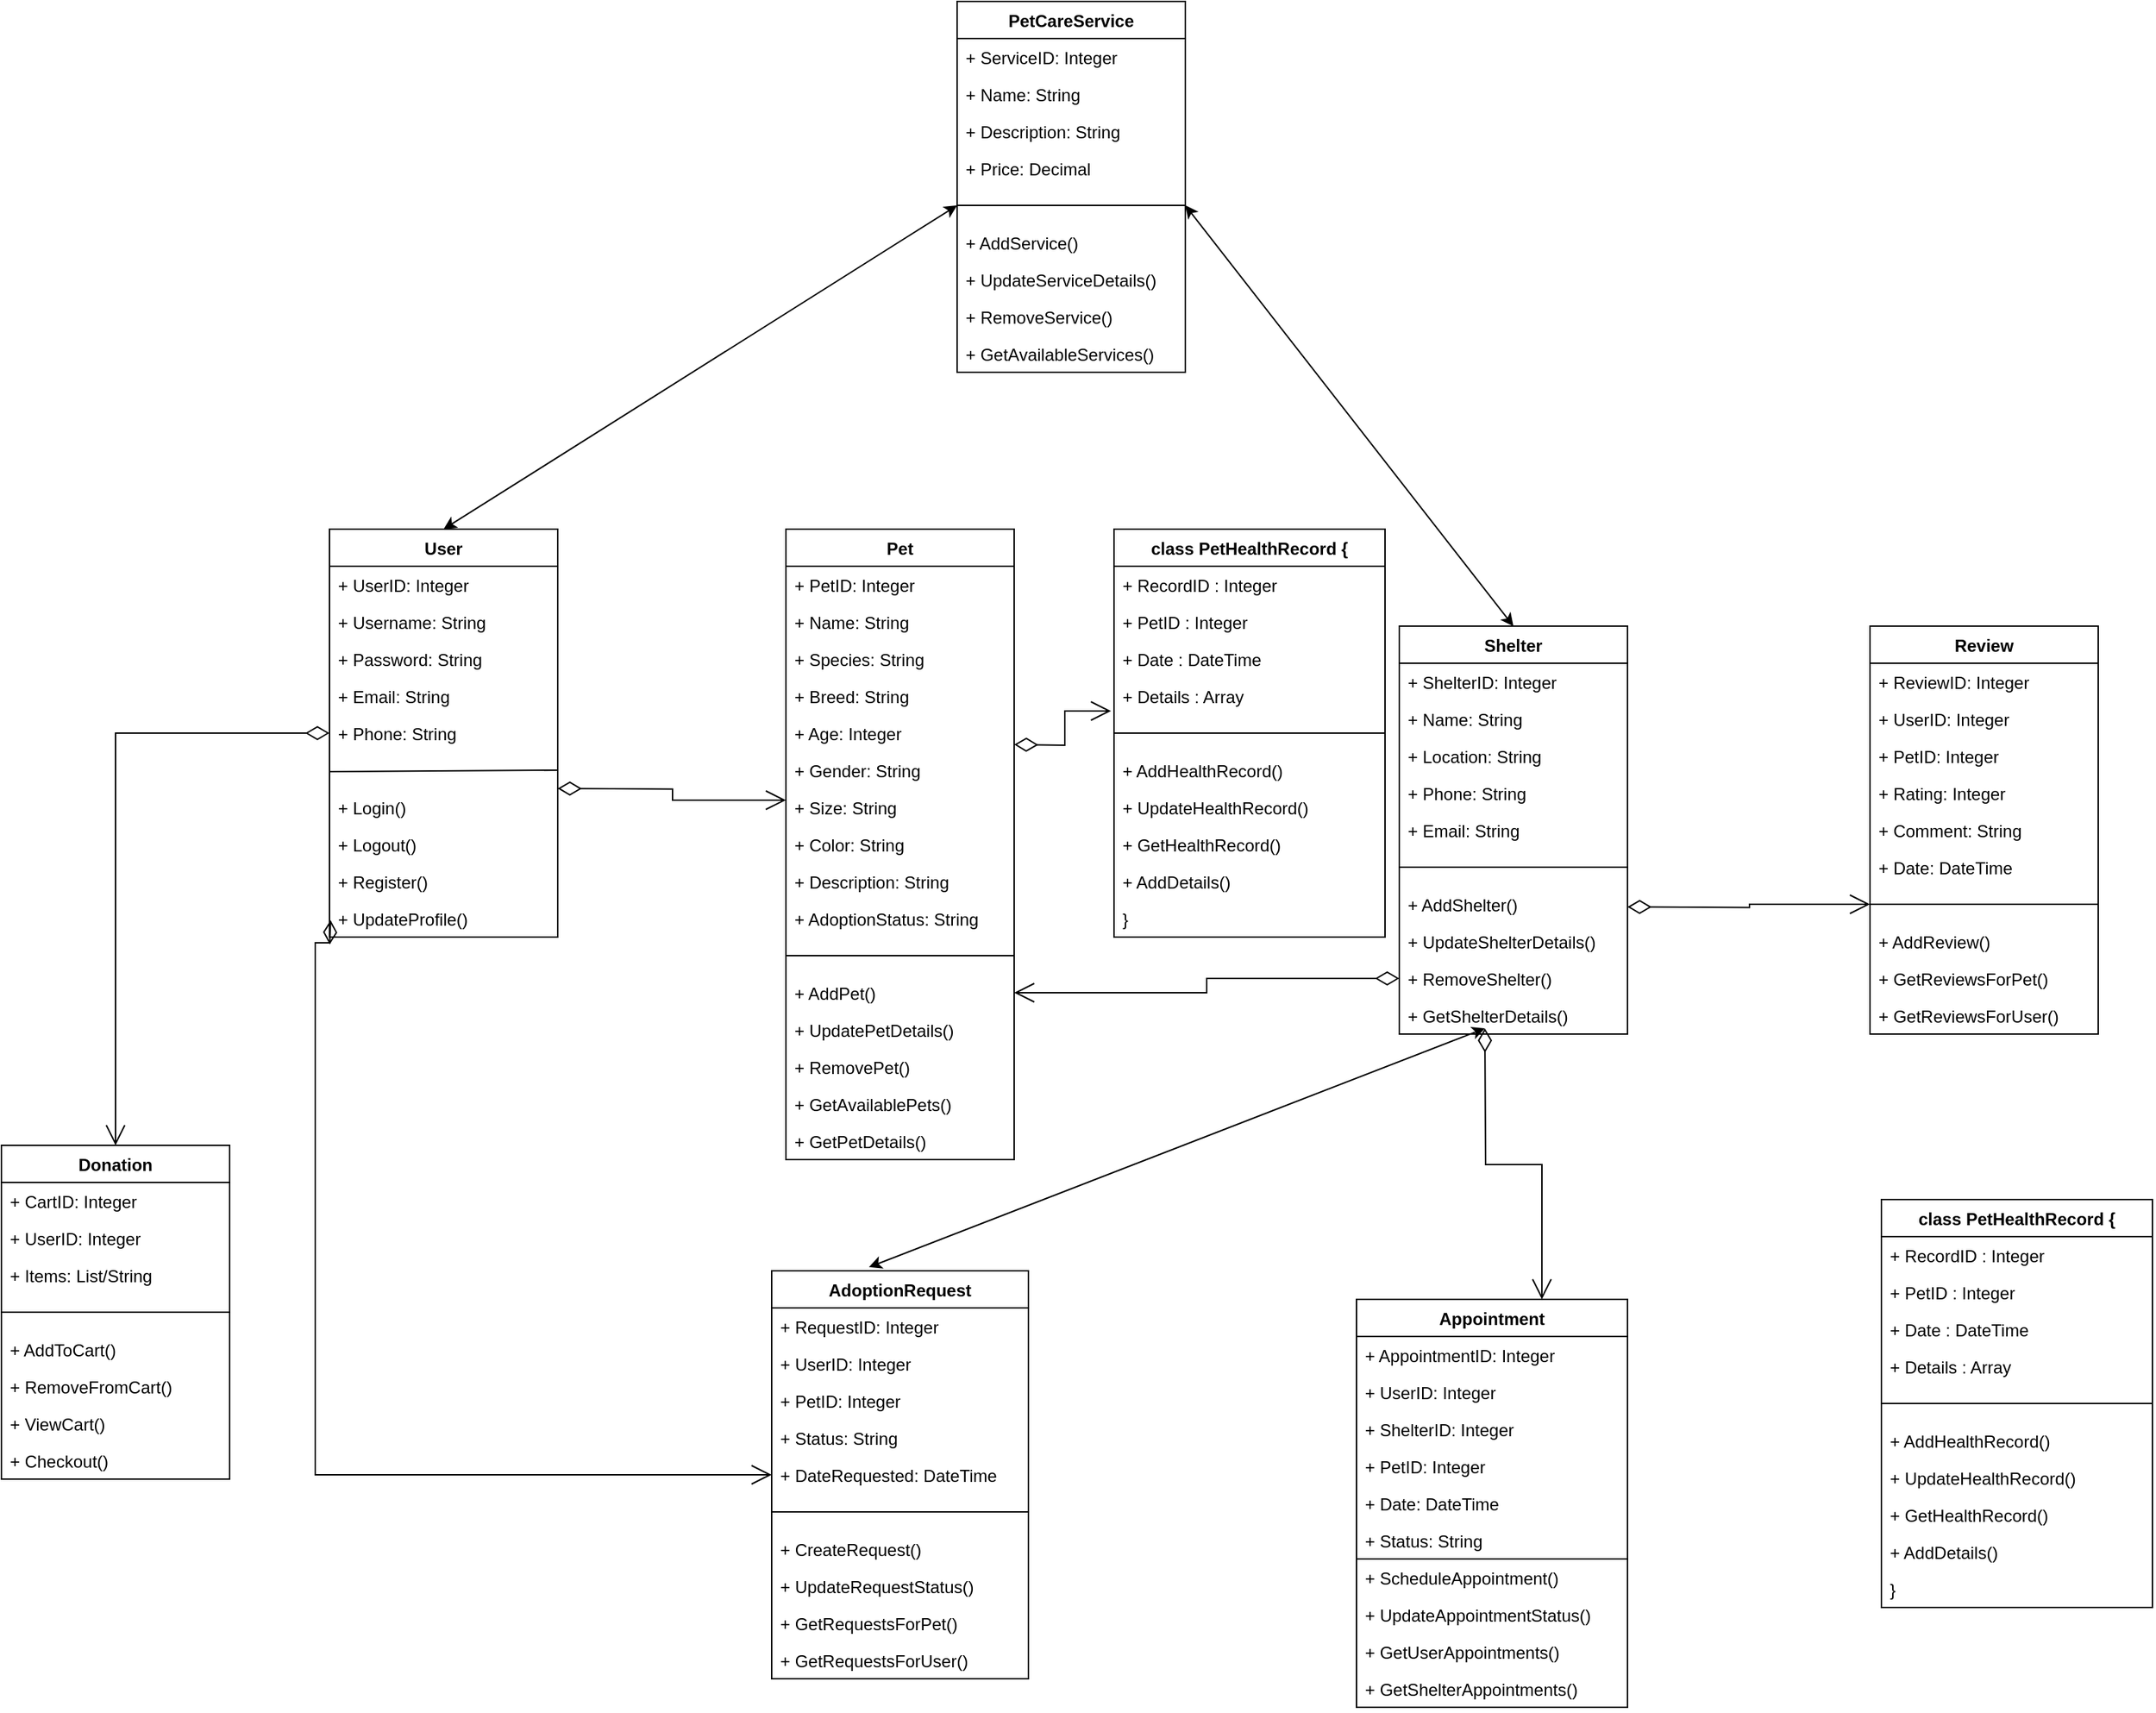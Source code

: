 <mxfile version="22.1.1" type="device">
  <diagram name="Page-1" id="I-2IrdV80o64fIkjQn3r">
    <mxGraphModel dx="1242" dy="1906" grid="1" gridSize="10" guides="1" tooltips="1" connect="1" arrows="1" fold="1" page="1" pageScale="1" pageWidth="827" pageHeight="1169" math="0" shadow="0">
      <root>
        <mxCell id="0" />
        <mxCell id="1" parent="0" />
        <mxCell id="UFddj2QTsvXGBN7HI6nM-248" value="User" style="swimlane;fontStyle=1;childLayout=stackLayout;horizontal=1;startSize=26;horizontalStack=0;resizeParent=1;resizeParentMax=0;resizeLast=0;collapsible=1;marginBottom=0;" parent="1" vertex="1">
          <mxGeometry x="790" y="10" width="160" height="286" as="geometry" />
        </mxCell>
        <mxCell id="UFddj2QTsvXGBN7HI6nM-249" value="  + UserID: Integer" style="text;strokeColor=none;fillColor=none;align=left;verticalAlign=top;spacingLeft=4;spacingRight=4;overflow=hidden;rotatable=0;points=[[0,0.5],[1,0.5]];portConstraint=eastwest;" parent="UFddj2QTsvXGBN7HI6nM-248" vertex="1">
          <mxGeometry y="26" width="160" height="26" as="geometry" />
        </mxCell>
        <mxCell id="UFddj2QTsvXGBN7HI6nM-250" value="  + Username: String" style="text;strokeColor=none;fillColor=none;align=left;verticalAlign=top;spacingLeft=4;spacingRight=4;overflow=hidden;rotatable=0;points=[[0,0.5],[1,0.5]];portConstraint=eastwest;" parent="UFddj2QTsvXGBN7HI6nM-248" vertex="1">
          <mxGeometry y="52" width="160" height="26" as="geometry" />
        </mxCell>
        <mxCell id="UFddj2QTsvXGBN7HI6nM-251" value="  + Password: String" style="text;strokeColor=none;fillColor=none;align=left;verticalAlign=top;spacingLeft=4;spacingRight=4;overflow=hidden;rotatable=0;points=[[0,0.5],[1,0.5]];portConstraint=eastwest;" parent="UFddj2QTsvXGBN7HI6nM-248" vertex="1">
          <mxGeometry y="78" width="160" height="26" as="geometry" />
        </mxCell>
        <mxCell id="UFddj2QTsvXGBN7HI6nM-252" value="  + Email: String" style="text;strokeColor=none;fillColor=none;align=left;verticalAlign=top;spacingLeft=4;spacingRight=4;overflow=hidden;rotatable=0;points=[[0,0.5],[1,0.5]];portConstraint=eastwest;" parent="UFddj2QTsvXGBN7HI6nM-248" vertex="1">
          <mxGeometry y="104" width="160" height="26" as="geometry" />
        </mxCell>
        <mxCell id="UFddj2QTsvXGBN7HI6nM-259" value="" style="endArrow=none;html=1;rounded=0;entryX=1;entryY=0.5;entryDx=0;entryDy=0;" parent="UFddj2QTsvXGBN7HI6nM-248" target="UFddj2QTsvXGBN7HI6nM-254" edge="1">
          <mxGeometry width="50" height="50" relative="1" as="geometry">
            <mxPoint y="170" as="sourcePoint" />
            <mxPoint x="50" y="120" as="targetPoint" />
          </mxGeometry>
        </mxCell>
        <mxCell id="UFddj2QTsvXGBN7HI6nM-253" value="  + Phone: String" style="text;strokeColor=none;fillColor=none;align=left;verticalAlign=top;spacingLeft=4;spacingRight=4;overflow=hidden;rotatable=0;points=[[0,0.5],[1,0.5]];portConstraint=eastwest;" parent="UFddj2QTsvXGBN7HI6nM-248" vertex="1">
          <mxGeometry y="130" width="160" height="26" as="geometry" />
        </mxCell>
        <mxCell id="UFddj2QTsvXGBN7HI6nM-254" value="  " style="text;strokeColor=none;fillColor=none;align=left;verticalAlign=top;spacingLeft=4;spacingRight=4;overflow=hidden;rotatable=0;points=[[0,0.5],[1,0.5]];portConstraint=eastwest;" parent="UFddj2QTsvXGBN7HI6nM-248" vertex="1">
          <mxGeometry y="156" width="160" height="26" as="geometry" />
        </mxCell>
        <mxCell id="UFddj2QTsvXGBN7HI6nM-255" value="  + Login()" style="text;strokeColor=none;fillColor=none;align=left;verticalAlign=top;spacingLeft=4;spacingRight=4;overflow=hidden;rotatable=0;points=[[0,0.5],[1,0.5]];portConstraint=eastwest;" parent="UFddj2QTsvXGBN7HI6nM-248" vertex="1">
          <mxGeometry y="182" width="160" height="26" as="geometry" />
        </mxCell>
        <mxCell id="UFddj2QTsvXGBN7HI6nM-256" value="  + Logout()" style="text;strokeColor=none;fillColor=none;align=left;verticalAlign=top;spacingLeft=4;spacingRight=4;overflow=hidden;rotatable=0;points=[[0,0.5],[1,0.5]];portConstraint=eastwest;" parent="UFddj2QTsvXGBN7HI6nM-248" vertex="1">
          <mxGeometry y="208" width="160" height="26" as="geometry" />
        </mxCell>
        <mxCell id="UFddj2QTsvXGBN7HI6nM-257" value="  + Register()" style="text;strokeColor=none;fillColor=none;align=left;verticalAlign=top;spacingLeft=4;spacingRight=4;overflow=hidden;rotatable=0;points=[[0,0.5],[1,0.5]];portConstraint=eastwest;" parent="UFddj2QTsvXGBN7HI6nM-248" vertex="1">
          <mxGeometry y="234" width="160" height="26" as="geometry" />
        </mxCell>
        <mxCell id="UFddj2QTsvXGBN7HI6nM-258" value="  + UpdateProfile()" style="text;strokeColor=none;fillColor=none;align=left;verticalAlign=top;spacingLeft=4;spacingRight=4;overflow=hidden;rotatable=0;points=[[0,0.5],[1,0.5]];portConstraint=eastwest;" parent="UFddj2QTsvXGBN7HI6nM-248" vertex="1">
          <mxGeometry y="260" width="160" height="26" as="geometry" />
        </mxCell>
        <mxCell id="UFddj2QTsvXGBN7HI6nM-443" value="Pet" style="swimlane;fontStyle=1;childLayout=stackLayout;horizontal=1;startSize=26;horizontalStack=0;resizeParent=1;resizeParentMax=0;resizeLast=0;collapsible=1;marginBottom=0;" parent="1" vertex="1">
          <mxGeometry x="1110" y="10" width="160" height="442" as="geometry" />
        </mxCell>
        <mxCell id="UFddj2QTsvXGBN7HI6nM-444" value="  + PetID: Integer" style="text;strokeColor=none;fillColor=none;align=left;verticalAlign=top;spacingLeft=4;spacingRight=4;overflow=hidden;rotatable=0;points=[[0,0.5],[1,0.5]];portConstraint=eastwest;" parent="UFddj2QTsvXGBN7HI6nM-443" vertex="1">
          <mxGeometry y="26" width="160" height="26" as="geometry" />
        </mxCell>
        <mxCell id="UFddj2QTsvXGBN7HI6nM-445" value="  + Name: String" style="text;strokeColor=none;fillColor=none;align=left;verticalAlign=top;spacingLeft=4;spacingRight=4;overflow=hidden;rotatable=0;points=[[0,0.5],[1,0.5]];portConstraint=eastwest;" parent="UFddj2QTsvXGBN7HI6nM-443" vertex="1">
          <mxGeometry y="52" width="160" height="26" as="geometry" />
        </mxCell>
        <mxCell id="UFddj2QTsvXGBN7HI6nM-446" value="  + Species: String" style="text;strokeColor=none;fillColor=none;align=left;verticalAlign=top;spacingLeft=4;spacingRight=4;overflow=hidden;rotatable=0;points=[[0,0.5],[1,0.5]];portConstraint=eastwest;" parent="UFddj2QTsvXGBN7HI6nM-443" vertex="1">
          <mxGeometry y="78" width="160" height="26" as="geometry" />
        </mxCell>
        <mxCell id="UFddj2QTsvXGBN7HI6nM-447" value="  + Breed: String" style="text;strokeColor=none;fillColor=none;align=left;verticalAlign=top;spacingLeft=4;spacingRight=4;overflow=hidden;rotatable=0;points=[[0,0.5],[1,0.5]];portConstraint=eastwest;" parent="UFddj2QTsvXGBN7HI6nM-443" vertex="1">
          <mxGeometry y="104" width="160" height="26" as="geometry" />
        </mxCell>
        <mxCell id="UFddj2QTsvXGBN7HI6nM-448" value="  + Age: Integer" style="text;strokeColor=none;fillColor=none;align=left;verticalAlign=top;spacingLeft=4;spacingRight=4;overflow=hidden;rotatable=0;points=[[0,0.5],[1,0.5]];portConstraint=eastwest;" parent="UFddj2QTsvXGBN7HI6nM-443" vertex="1">
          <mxGeometry y="130" width="160" height="26" as="geometry" />
        </mxCell>
        <mxCell id="UFddj2QTsvXGBN7HI6nM-449" value="  + Gender: String" style="text;strokeColor=none;fillColor=none;align=left;verticalAlign=top;spacingLeft=4;spacingRight=4;overflow=hidden;rotatable=0;points=[[0,0.5],[1,0.5]];portConstraint=eastwest;" parent="UFddj2QTsvXGBN7HI6nM-443" vertex="1">
          <mxGeometry y="156" width="160" height="26" as="geometry" />
        </mxCell>
        <mxCell id="UFddj2QTsvXGBN7HI6nM-450" value="  + Size: String" style="text;strokeColor=none;fillColor=none;align=left;verticalAlign=top;spacingLeft=4;spacingRight=4;overflow=hidden;rotatable=0;points=[[0,0.5],[1,0.5]];portConstraint=eastwest;" parent="UFddj2QTsvXGBN7HI6nM-443" vertex="1">
          <mxGeometry y="182" width="160" height="26" as="geometry" />
        </mxCell>
        <mxCell id="UFddj2QTsvXGBN7HI6nM-451" value="  + Color: String" style="text;strokeColor=none;fillColor=none;align=left;verticalAlign=top;spacingLeft=4;spacingRight=4;overflow=hidden;rotatable=0;points=[[0,0.5],[1,0.5]];portConstraint=eastwest;" parent="UFddj2QTsvXGBN7HI6nM-443" vertex="1">
          <mxGeometry y="208" width="160" height="26" as="geometry" />
        </mxCell>
        <mxCell id="UFddj2QTsvXGBN7HI6nM-452" value="  + Description: String" style="text;strokeColor=none;fillColor=none;align=left;verticalAlign=top;spacingLeft=4;spacingRight=4;overflow=hidden;rotatable=0;points=[[0,0.5],[1,0.5]];portConstraint=eastwest;" parent="UFddj2QTsvXGBN7HI6nM-443" vertex="1">
          <mxGeometry y="234" width="160" height="26" as="geometry" />
        </mxCell>
        <mxCell id="UFddj2QTsvXGBN7HI6nM-453" value="  + AdoptionStatus: String" style="text;strokeColor=none;fillColor=none;align=left;verticalAlign=top;spacingLeft=4;spacingRight=4;overflow=hidden;rotatable=0;points=[[0,0.5],[1,0.5]];portConstraint=eastwest;" parent="UFddj2QTsvXGBN7HI6nM-443" vertex="1">
          <mxGeometry y="260" width="160" height="26" as="geometry" />
        </mxCell>
        <mxCell id="UFddj2QTsvXGBN7HI6nM-454" value="  " style="text;strokeColor=none;fillColor=none;align=left;verticalAlign=top;spacingLeft=4;spacingRight=4;overflow=hidden;rotatable=0;points=[[0,0.5],[1,0.5]];portConstraint=eastwest;" parent="UFddj2QTsvXGBN7HI6nM-443" vertex="1">
          <mxGeometry y="286" width="160" height="26" as="geometry" />
        </mxCell>
        <mxCell id="UFddj2QTsvXGBN7HI6nM-455" value="  + AddPet()" style="text;strokeColor=none;fillColor=none;align=left;verticalAlign=top;spacingLeft=4;spacingRight=4;overflow=hidden;rotatable=0;points=[[0,0.5],[1,0.5]];portConstraint=eastwest;" parent="UFddj2QTsvXGBN7HI6nM-443" vertex="1">
          <mxGeometry y="312" width="160" height="26" as="geometry" />
        </mxCell>
        <mxCell id="UFddj2QTsvXGBN7HI6nM-456" value="  + UpdatePetDetails()" style="text;strokeColor=none;fillColor=none;align=left;verticalAlign=top;spacingLeft=4;spacingRight=4;overflow=hidden;rotatable=0;points=[[0,0.5],[1,0.5]];portConstraint=eastwest;" parent="UFddj2QTsvXGBN7HI6nM-443" vertex="1">
          <mxGeometry y="338" width="160" height="26" as="geometry" />
        </mxCell>
        <mxCell id="UFddj2QTsvXGBN7HI6nM-457" value="  + RemovePet()" style="text;strokeColor=none;fillColor=none;align=left;verticalAlign=top;spacingLeft=4;spacingRight=4;overflow=hidden;rotatable=0;points=[[0,0.5],[1,0.5]];portConstraint=eastwest;" parent="UFddj2QTsvXGBN7HI6nM-443" vertex="1">
          <mxGeometry y="364" width="160" height="26" as="geometry" />
        </mxCell>
        <mxCell id="UFddj2QTsvXGBN7HI6nM-458" value="  + GetAvailablePets()" style="text;strokeColor=none;fillColor=none;align=left;verticalAlign=top;spacingLeft=4;spacingRight=4;overflow=hidden;rotatable=0;points=[[0,0.5],[1,0.5]];portConstraint=eastwest;" parent="UFddj2QTsvXGBN7HI6nM-443" vertex="1">
          <mxGeometry y="390" width="160" height="26" as="geometry" />
        </mxCell>
        <mxCell id="UFddj2QTsvXGBN7HI6nM-459" value="  + GetPetDetails()" style="text;strokeColor=none;fillColor=none;align=left;verticalAlign=top;spacingLeft=4;spacingRight=4;overflow=hidden;rotatable=0;points=[[0,0.5],[1,0.5]];portConstraint=eastwest;" parent="UFddj2QTsvXGBN7HI6nM-443" vertex="1">
          <mxGeometry y="416" width="160" height="26" as="geometry" />
        </mxCell>
        <mxCell id="UFddj2QTsvXGBN7HI6nM-527" value="" style="endArrow=none;html=1;rounded=0;exitX=0;exitY=0.5;exitDx=0;exitDy=0;" parent="UFddj2QTsvXGBN7HI6nM-443" source="UFddj2QTsvXGBN7HI6nM-454" edge="1">
          <mxGeometry width="50" height="50" relative="1" as="geometry">
            <mxPoint x="-120" y="430" as="sourcePoint" />
            <mxPoint x="160" y="299" as="targetPoint" />
          </mxGeometry>
        </mxCell>
        <mxCell id="UFddj2QTsvXGBN7HI6nM-460" value="AdoptionRequest" style="swimlane;fontStyle=1;childLayout=stackLayout;horizontal=1;startSize=26;horizontalStack=0;resizeParent=1;resizeParentMax=0;resizeLast=0;collapsible=1;marginBottom=0;" parent="1" vertex="1">
          <mxGeometry x="1100" y="530" width="180" height="286" as="geometry" />
        </mxCell>
        <mxCell id="UFddj2QTsvXGBN7HI6nM-461" value="  + RequestID: Integer" style="text;strokeColor=none;fillColor=none;align=left;verticalAlign=top;spacingLeft=4;spacingRight=4;overflow=hidden;rotatable=0;points=[[0,0.5],[1,0.5]];portConstraint=eastwest;" parent="UFddj2QTsvXGBN7HI6nM-460" vertex="1">
          <mxGeometry y="26" width="180" height="26" as="geometry" />
        </mxCell>
        <mxCell id="UFddj2QTsvXGBN7HI6nM-462" value="  + UserID: Integer" style="text;strokeColor=none;fillColor=none;align=left;verticalAlign=top;spacingLeft=4;spacingRight=4;overflow=hidden;rotatable=0;points=[[0,0.5],[1,0.5]];portConstraint=eastwest;" parent="UFddj2QTsvXGBN7HI6nM-460" vertex="1">
          <mxGeometry y="52" width="180" height="26" as="geometry" />
        </mxCell>
        <mxCell id="UFddj2QTsvXGBN7HI6nM-463" value="  + PetID: Integer" style="text;strokeColor=none;fillColor=none;align=left;verticalAlign=top;spacingLeft=4;spacingRight=4;overflow=hidden;rotatable=0;points=[[0,0.5],[1,0.5]];portConstraint=eastwest;" parent="UFddj2QTsvXGBN7HI6nM-460" vertex="1">
          <mxGeometry y="78" width="180" height="26" as="geometry" />
        </mxCell>
        <mxCell id="UFddj2QTsvXGBN7HI6nM-464" value="  + Status: String" style="text;strokeColor=none;fillColor=none;align=left;verticalAlign=top;spacingLeft=4;spacingRight=4;overflow=hidden;rotatable=0;points=[[0,0.5],[1,0.5]];portConstraint=eastwest;" parent="UFddj2QTsvXGBN7HI6nM-460" vertex="1">
          <mxGeometry y="104" width="180" height="26" as="geometry" />
        </mxCell>
        <mxCell id="UFddj2QTsvXGBN7HI6nM-465" value="  + DateRequested: DateTime" style="text;strokeColor=none;fillColor=none;align=left;verticalAlign=top;spacingLeft=4;spacingRight=4;overflow=hidden;rotatable=0;points=[[0,0.5],[1,0.5]];portConstraint=eastwest;" parent="UFddj2QTsvXGBN7HI6nM-460" vertex="1">
          <mxGeometry y="130" width="180" height="26" as="geometry" />
        </mxCell>
        <mxCell id="UFddj2QTsvXGBN7HI6nM-466" value="  " style="text;strokeColor=none;fillColor=none;align=left;verticalAlign=top;spacingLeft=4;spacingRight=4;overflow=hidden;rotatable=0;points=[[0,0.5],[1,0.5]];portConstraint=eastwest;" parent="UFddj2QTsvXGBN7HI6nM-460" vertex="1">
          <mxGeometry y="156" width="180" height="26" as="geometry" />
        </mxCell>
        <mxCell id="UFddj2QTsvXGBN7HI6nM-467" value="  + CreateRequest()" style="text;strokeColor=none;fillColor=none;align=left;verticalAlign=top;spacingLeft=4;spacingRight=4;overflow=hidden;rotatable=0;points=[[0,0.5],[1,0.5]];portConstraint=eastwest;" parent="UFddj2QTsvXGBN7HI6nM-460" vertex="1">
          <mxGeometry y="182" width="180" height="26" as="geometry" />
        </mxCell>
        <mxCell id="UFddj2QTsvXGBN7HI6nM-468" value="  + UpdateRequestStatus()" style="text;strokeColor=none;fillColor=none;align=left;verticalAlign=top;spacingLeft=4;spacingRight=4;overflow=hidden;rotatable=0;points=[[0,0.5],[1,0.5]];portConstraint=eastwest;" parent="UFddj2QTsvXGBN7HI6nM-460" vertex="1">
          <mxGeometry y="208" width="180" height="26" as="geometry" />
        </mxCell>
        <mxCell id="UFddj2QTsvXGBN7HI6nM-469" value="  + GetRequestsForPet()" style="text;strokeColor=none;fillColor=none;align=left;verticalAlign=top;spacingLeft=4;spacingRight=4;overflow=hidden;rotatable=0;points=[[0,0.5],[1,0.5]];portConstraint=eastwest;" parent="UFddj2QTsvXGBN7HI6nM-460" vertex="1">
          <mxGeometry y="234" width="180" height="26" as="geometry" />
        </mxCell>
        <mxCell id="UFddj2QTsvXGBN7HI6nM-470" value="  + GetRequestsForUser()" style="text;strokeColor=none;fillColor=none;align=left;verticalAlign=top;spacingLeft=4;spacingRight=4;overflow=hidden;rotatable=0;points=[[0,0.5],[1,0.5]];portConstraint=eastwest;" parent="UFddj2QTsvXGBN7HI6nM-460" vertex="1">
          <mxGeometry y="260" width="180" height="26" as="geometry" />
        </mxCell>
        <mxCell id="UFddj2QTsvXGBN7HI6nM-528" value="" style="endArrow=none;html=1;rounded=0;entryX=1;entryY=0.5;entryDx=0;entryDy=0;exitX=0;exitY=0.5;exitDx=0;exitDy=0;" parent="UFddj2QTsvXGBN7HI6nM-460" source="UFddj2QTsvXGBN7HI6nM-466" target="UFddj2QTsvXGBN7HI6nM-466" edge="1">
          <mxGeometry width="50" height="50" relative="1" as="geometry">
            <mxPoint x="-150" y="150" as="sourcePoint" />
            <mxPoint x="-130" y="130" as="targetPoint" />
          </mxGeometry>
        </mxCell>
        <mxCell id="UFddj2QTsvXGBN7HI6nM-471" value="Shelter" style="swimlane;fontStyle=1;childLayout=stackLayout;horizontal=1;startSize=26;horizontalStack=0;resizeParent=1;resizeParentMax=0;resizeLast=0;collapsible=1;marginBottom=0;" parent="1" vertex="1">
          <mxGeometry x="1540" y="78" width="160" height="286" as="geometry" />
        </mxCell>
        <mxCell id="UFddj2QTsvXGBN7HI6nM-472" value="  + ShelterID: Integer" style="text;strokeColor=none;fillColor=none;align=left;verticalAlign=top;spacingLeft=4;spacingRight=4;overflow=hidden;rotatable=0;points=[[0,0.5],[1,0.5]];portConstraint=eastwest;" parent="UFddj2QTsvXGBN7HI6nM-471" vertex="1">
          <mxGeometry y="26" width="160" height="26" as="geometry" />
        </mxCell>
        <mxCell id="UFddj2QTsvXGBN7HI6nM-473" value="  + Name: String" style="text;strokeColor=none;fillColor=none;align=left;verticalAlign=top;spacingLeft=4;spacingRight=4;overflow=hidden;rotatable=0;points=[[0,0.5],[1,0.5]];portConstraint=eastwest;" parent="UFddj2QTsvXGBN7HI6nM-471" vertex="1">
          <mxGeometry y="52" width="160" height="26" as="geometry" />
        </mxCell>
        <mxCell id="UFddj2QTsvXGBN7HI6nM-474" value="  + Location: String" style="text;strokeColor=none;fillColor=none;align=left;verticalAlign=top;spacingLeft=4;spacingRight=4;overflow=hidden;rotatable=0;points=[[0,0.5],[1,0.5]];portConstraint=eastwest;" parent="UFddj2QTsvXGBN7HI6nM-471" vertex="1">
          <mxGeometry y="78" width="160" height="26" as="geometry" />
        </mxCell>
        <mxCell id="UFddj2QTsvXGBN7HI6nM-475" value="  + Phone: String" style="text;strokeColor=none;fillColor=none;align=left;verticalAlign=top;spacingLeft=4;spacingRight=4;overflow=hidden;rotatable=0;points=[[0,0.5],[1,0.5]];portConstraint=eastwest;" parent="UFddj2QTsvXGBN7HI6nM-471" vertex="1">
          <mxGeometry y="104" width="160" height="26" as="geometry" />
        </mxCell>
        <mxCell id="UFddj2QTsvXGBN7HI6nM-476" value="  + Email: String" style="text;strokeColor=none;fillColor=none;align=left;verticalAlign=top;spacingLeft=4;spacingRight=4;overflow=hidden;rotatable=0;points=[[0,0.5],[1,0.5]];portConstraint=eastwest;" parent="UFddj2QTsvXGBN7HI6nM-471" vertex="1">
          <mxGeometry y="130" width="160" height="26" as="geometry" />
        </mxCell>
        <mxCell id="UFddj2QTsvXGBN7HI6nM-477" value="  " style="text;strokeColor=none;fillColor=none;align=left;verticalAlign=top;spacingLeft=4;spacingRight=4;overflow=hidden;rotatable=0;points=[[0,0.5],[1,0.5]];portConstraint=eastwest;" parent="UFddj2QTsvXGBN7HI6nM-471" vertex="1">
          <mxGeometry y="156" width="160" height="26" as="geometry" />
        </mxCell>
        <mxCell id="UFddj2QTsvXGBN7HI6nM-478" value="  + AddShelter()" style="text;strokeColor=none;fillColor=none;align=left;verticalAlign=top;spacingLeft=4;spacingRight=4;overflow=hidden;rotatable=0;points=[[0,0.5],[1,0.5]];portConstraint=eastwest;" parent="UFddj2QTsvXGBN7HI6nM-471" vertex="1">
          <mxGeometry y="182" width="160" height="26" as="geometry" />
        </mxCell>
        <mxCell id="UFddj2QTsvXGBN7HI6nM-479" value="  + UpdateShelterDetails()" style="text;strokeColor=none;fillColor=none;align=left;verticalAlign=top;spacingLeft=4;spacingRight=4;overflow=hidden;rotatable=0;points=[[0,0.5],[1,0.5]];portConstraint=eastwest;" parent="UFddj2QTsvXGBN7HI6nM-471" vertex="1">
          <mxGeometry y="208" width="160" height="26" as="geometry" />
        </mxCell>
        <mxCell id="UFddj2QTsvXGBN7HI6nM-480" value="  + RemoveShelter()" style="text;strokeColor=none;fillColor=none;align=left;verticalAlign=top;spacingLeft=4;spacingRight=4;overflow=hidden;rotatable=0;points=[[0,0.5],[1,0.5]];portConstraint=eastwest;" parent="UFddj2QTsvXGBN7HI6nM-471" vertex="1">
          <mxGeometry y="234" width="160" height="26" as="geometry" />
        </mxCell>
        <mxCell id="UFddj2QTsvXGBN7HI6nM-481" value="  + GetShelterDetails()" style="text;strokeColor=none;fillColor=none;align=left;verticalAlign=top;spacingLeft=4;spacingRight=4;overflow=hidden;rotatable=0;points=[[0,0.5],[1,0.5]];portConstraint=eastwest;" parent="UFddj2QTsvXGBN7HI6nM-471" vertex="1">
          <mxGeometry y="260" width="160" height="26" as="geometry" />
        </mxCell>
        <mxCell id="UFddj2QTsvXGBN7HI6nM-530" value="" style="endArrow=none;html=1;rounded=0;entryX=1;entryY=0.5;entryDx=0;entryDy=0;exitX=0;exitY=0.5;exitDx=0;exitDy=0;" parent="UFddj2QTsvXGBN7HI6nM-471" source="UFddj2QTsvXGBN7HI6nM-477" target="UFddj2QTsvXGBN7HI6nM-477" edge="1">
          <mxGeometry width="50" height="50" relative="1" as="geometry">
            <mxPoint x="-50" y="200" as="sourcePoint" />
            <mxPoint y="150" as="targetPoint" />
          </mxGeometry>
        </mxCell>
        <mxCell id="UFddj2QTsvXGBN7HI6nM-482" value="Appointment" style="swimlane;fontStyle=1;childLayout=stackLayout;horizontal=1;startSize=26;horizontalStack=0;resizeParent=1;resizeParentMax=0;resizeLast=0;collapsible=1;marginBottom=0;" parent="1" vertex="1">
          <mxGeometry x="1510" y="550" width="190" height="286" as="geometry" />
        </mxCell>
        <mxCell id="UFddj2QTsvXGBN7HI6nM-483" value="  + AppointmentID: Integer" style="text;strokeColor=none;fillColor=none;align=left;verticalAlign=top;spacingLeft=4;spacingRight=4;overflow=hidden;rotatable=0;points=[[0,0.5],[1,0.5]];portConstraint=eastwest;" parent="UFddj2QTsvXGBN7HI6nM-482" vertex="1">
          <mxGeometry y="26" width="190" height="26" as="geometry" />
        </mxCell>
        <mxCell id="UFddj2QTsvXGBN7HI6nM-484" value="  + UserID: Integer" style="text;strokeColor=none;fillColor=none;align=left;verticalAlign=top;spacingLeft=4;spacingRight=4;overflow=hidden;rotatable=0;points=[[0,0.5],[1,0.5]];portConstraint=eastwest;" parent="UFddj2QTsvXGBN7HI6nM-482" vertex="1">
          <mxGeometry y="52" width="190" height="26" as="geometry" />
        </mxCell>
        <mxCell id="UFddj2QTsvXGBN7HI6nM-485" value="  + ShelterID: Integer" style="text;strokeColor=none;fillColor=none;align=left;verticalAlign=top;spacingLeft=4;spacingRight=4;overflow=hidden;rotatable=0;points=[[0,0.5],[1,0.5]];portConstraint=eastwest;" parent="UFddj2QTsvXGBN7HI6nM-482" vertex="1">
          <mxGeometry y="78" width="190" height="26" as="geometry" />
        </mxCell>
        <mxCell id="UFddj2QTsvXGBN7HI6nM-486" value="  + PetID: Integer" style="text;strokeColor=none;fillColor=none;align=left;verticalAlign=top;spacingLeft=4;spacingRight=4;overflow=hidden;rotatable=0;points=[[0,0.5],[1,0.5]];portConstraint=eastwest;" parent="UFddj2QTsvXGBN7HI6nM-482" vertex="1">
          <mxGeometry y="104" width="190" height="26" as="geometry" />
        </mxCell>
        <mxCell id="UFddj2QTsvXGBN7HI6nM-487" value="  + Date: DateTime" style="text;strokeColor=none;fillColor=none;align=left;verticalAlign=top;spacingLeft=4;spacingRight=4;overflow=hidden;rotatable=0;points=[[0,0.5],[1,0.5]];portConstraint=eastwest;" parent="UFddj2QTsvXGBN7HI6nM-482" vertex="1">
          <mxGeometry y="130" width="190" height="26" as="geometry" />
        </mxCell>
        <mxCell id="UFddj2QTsvXGBN7HI6nM-488" value="  + Status: String" style="text;strokeColor=none;fillColor=none;align=left;verticalAlign=top;spacingLeft=4;spacingRight=4;overflow=hidden;rotatable=0;points=[[0,0.5],[1,0.5]];portConstraint=eastwest;" parent="UFddj2QTsvXGBN7HI6nM-482" vertex="1">
          <mxGeometry y="156" width="190" height="26" as="geometry" />
        </mxCell>
        <mxCell id="Z4V1F3YT3ZnxIMDheG5e-19" value="" style="endArrow=none;html=1;rounded=0;exitX=0;exitY=0.5;exitDx=0;exitDy=0;entryX=1;entryY=0.5;entryDx=0;entryDy=0;" edge="1" parent="UFddj2QTsvXGBN7HI6nM-482">
          <mxGeometry width="50" height="50" relative="1" as="geometry">
            <mxPoint y="182" as="sourcePoint" />
            <mxPoint x="190" y="182" as="targetPoint" />
          </mxGeometry>
        </mxCell>
        <mxCell id="UFddj2QTsvXGBN7HI6nM-490" value="  + ScheduleAppointment()" style="text;strokeColor=none;fillColor=none;align=left;verticalAlign=top;spacingLeft=4;spacingRight=4;overflow=hidden;rotatable=0;points=[[0,0.5],[1,0.5]];portConstraint=eastwest;" parent="UFddj2QTsvXGBN7HI6nM-482" vertex="1">
          <mxGeometry y="182" width="190" height="26" as="geometry" />
        </mxCell>
        <mxCell id="UFddj2QTsvXGBN7HI6nM-491" value="  + UpdateAppointmentStatus()" style="text;strokeColor=none;fillColor=none;align=left;verticalAlign=top;spacingLeft=4;spacingRight=4;overflow=hidden;rotatable=0;points=[[0,0.5],[1,0.5]];portConstraint=eastwest;" parent="UFddj2QTsvXGBN7HI6nM-482" vertex="1">
          <mxGeometry y="208" width="190" height="26" as="geometry" />
        </mxCell>
        <mxCell id="UFddj2QTsvXGBN7HI6nM-492" value="  + GetUserAppointments()" style="text;strokeColor=none;fillColor=none;align=left;verticalAlign=top;spacingLeft=4;spacingRight=4;overflow=hidden;rotatable=0;points=[[0,0.5],[1,0.5]];portConstraint=eastwest;" parent="UFddj2QTsvXGBN7HI6nM-482" vertex="1">
          <mxGeometry y="234" width="190" height="26" as="geometry" />
        </mxCell>
        <mxCell id="UFddj2QTsvXGBN7HI6nM-493" value="  + GetShelterAppointments()" style="text;strokeColor=none;fillColor=none;align=left;verticalAlign=top;spacingLeft=4;spacingRight=4;overflow=hidden;rotatable=0;points=[[0,0.5],[1,0.5]];portConstraint=eastwest;" parent="UFddj2QTsvXGBN7HI6nM-482" vertex="1">
          <mxGeometry y="260" width="190" height="26" as="geometry" />
        </mxCell>
        <mxCell id="UFddj2QTsvXGBN7HI6nM-494" value="Review" style="swimlane;fontStyle=1;childLayout=stackLayout;horizontal=1;startSize=26;horizontalStack=0;resizeParent=1;resizeParentMax=0;resizeLast=0;collapsible=1;marginBottom=0;" parent="1" vertex="1">
          <mxGeometry x="1870" y="78" width="160" height="286" as="geometry" />
        </mxCell>
        <mxCell id="UFddj2QTsvXGBN7HI6nM-495" value="  + ReviewID: Integer" style="text;strokeColor=none;fillColor=none;align=left;verticalAlign=top;spacingLeft=4;spacingRight=4;overflow=hidden;rotatable=0;points=[[0,0.5],[1,0.5]];portConstraint=eastwest;" parent="UFddj2QTsvXGBN7HI6nM-494" vertex="1">
          <mxGeometry y="26" width="160" height="26" as="geometry" />
        </mxCell>
        <mxCell id="UFddj2QTsvXGBN7HI6nM-496" value="  + UserID: Integer" style="text;strokeColor=none;fillColor=none;align=left;verticalAlign=top;spacingLeft=4;spacingRight=4;overflow=hidden;rotatable=0;points=[[0,0.5],[1,0.5]];portConstraint=eastwest;" parent="UFddj2QTsvXGBN7HI6nM-494" vertex="1">
          <mxGeometry y="52" width="160" height="26" as="geometry" />
        </mxCell>
        <mxCell id="UFddj2QTsvXGBN7HI6nM-497" value="  + PetID: Integer" style="text;strokeColor=none;fillColor=none;align=left;verticalAlign=top;spacingLeft=4;spacingRight=4;overflow=hidden;rotatable=0;points=[[0,0.5],[1,0.5]];portConstraint=eastwest;" parent="UFddj2QTsvXGBN7HI6nM-494" vertex="1">
          <mxGeometry y="78" width="160" height="26" as="geometry" />
        </mxCell>
        <mxCell id="UFddj2QTsvXGBN7HI6nM-498" value="  + Rating: Integer" style="text;strokeColor=none;fillColor=none;align=left;verticalAlign=top;spacingLeft=4;spacingRight=4;overflow=hidden;rotatable=0;points=[[0,0.5],[1,0.5]];portConstraint=eastwest;" parent="UFddj2QTsvXGBN7HI6nM-494" vertex="1">
          <mxGeometry y="104" width="160" height="26" as="geometry" />
        </mxCell>
        <mxCell id="UFddj2QTsvXGBN7HI6nM-499" value="  + Comment: String" style="text;strokeColor=none;fillColor=none;align=left;verticalAlign=top;spacingLeft=4;spacingRight=4;overflow=hidden;rotatable=0;points=[[0,0.5],[1,0.5]];portConstraint=eastwest;" parent="UFddj2QTsvXGBN7HI6nM-494" vertex="1">
          <mxGeometry y="130" width="160" height="26" as="geometry" />
        </mxCell>
        <mxCell id="UFddj2QTsvXGBN7HI6nM-525" value="" style="endArrow=none;html=1;rounded=0;entryX=1;entryY=0.5;entryDx=0;entryDy=0;exitX=0;exitY=0.5;exitDx=0;exitDy=0;" parent="UFddj2QTsvXGBN7HI6nM-494" source="UFddj2QTsvXGBN7HI6nM-501" target="UFddj2QTsvXGBN7HI6nM-501" edge="1">
          <mxGeometry width="50" height="50" relative="1" as="geometry">
            <mxPoint y="198" as="sourcePoint" />
            <mxPoint x="50" y="148" as="targetPoint" />
          </mxGeometry>
        </mxCell>
        <mxCell id="UFddj2QTsvXGBN7HI6nM-500" value="  + Date: DateTime" style="text;strokeColor=none;fillColor=none;align=left;verticalAlign=top;spacingLeft=4;spacingRight=4;overflow=hidden;rotatable=0;points=[[0,0.5],[1,0.5]];portConstraint=eastwest;" parent="UFddj2QTsvXGBN7HI6nM-494" vertex="1">
          <mxGeometry y="156" width="160" height="26" as="geometry" />
        </mxCell>
        <mxCell id="UFddj2QTsvXGBN7HI6nM-501" value="  " style="text;strokeColor=none;fillColor=none;align=left;verticalAlign=top;spacingLeft=4;spacingRight=4;overflow=hidden;rotatable=0;points=[[0,0.5],[1,0.5]];portConstraint=eastwest;" parent="UFddj2QTsvXGBN7HI6nM-494" vertex="1">
          <mxGeometry y="182" width="160" height="26" as="geometry" />
        </mxCell>
        <mxCell id="UFddj2QTsvXGBN7HI6nM-502" value="  + AddReview()" style="text;strokeColor=none;fillColor=none;align=left;verticalAlign=top;spacingLeft=4;spacingRight=4;overflow=hidden;rotatable=0;points=[[0,0.5],[1,0.5]];portConstraint=eastwest;" parent="UFddj2QTsvXGBN7HI6nM-494" vertex="1">
          <mxGeometry y="208" width="160" height="26" as="geometry" />
        </mxCell>
        <mxCell id="UFddj2QTsvXGBN7HI6nM-503" value="  + GetReviewsForPet()" style="text;strokeColor=none;fillColor=none;align=left;verticalAlign=top;spacingLeft=4;spacingRight=4;overflow=hidden;rotatable=0;points=[[0,0.5],[1,0.5]];portConstraint=eastwest;" parent="UFddj2QTsvXGBN7HI6nM-494" vertex="1">
          <mxGeometry y="234" width="160" height="26" as="geometry" />
        </mxCell>
        <mxCell id="UFddj2QTsvXGBN7HI6nM-504" value="  + GetReviewsForUser()" style="text;strokeColor=none;fillColor=none;align=left;verticalAlign=top;spacingLeft=4;spacingRight=4;overflow=hidden;rotatable=0;points=[[0,0.5],[1,0.5]];portConstraint=eastwest;" parent="UFddj2QTsvXGBN7HI6nM-494" vertex="1">
          <mxGeometry y="260" width="160" height="26" as="geometry" />
        </mxCell>
        <mxCell id="UFddj2QTsvXGBN7HI6nM-505" value="PetCareService" style="swimlane;fontStyle=1;childLayout=stackLayout;horizontal=1;startSize=26;horizontalStack=0;resizeParent=1;resizeParentMax=0;resizeLast=0;collapsible=1;marginBottom=0;" parent="1" vertex="1">
          <mxGeometry x="1230" y="-360" width="160" height="260" as="geometry" />
        </mxCell>
        <mxCell id="UFddj2QTsvXGBN7HI6nM-506" value="  + ServiceID: Integer" style="text;strokeColor=none;fillColor=none;align=left;verticalAlign=top;spacingLeft=4;spacingRight=4;overflow=hidden;rotatable=0;points=[[0,0.5],[1,0.5]];portConstraint=eastwest;" parent="UFddj2QTsvXGBN7HI6nM-505" vertex="1">
          <mxGeometry y="26" width="160" height="26" as="geometry" />
        </mxCell>
        <mxCell id="UFddj2QTsvXGBN7HI6nM-507" value="  + Name: String" style="text;strokeColor=none;fillColor=none;align=left;verticalAlign=top;spacingLeft=4;spacingRight=4;overflow=hidden;rotatable=0;points=[[0,0.5],[1,0.5]];portConstraint=eastwest;" parent="UFddj2QTsvXGBN7HI6nM-505" vertex="1">
          <mxGeometry y="52" width="160" height="26" as="geometry" />
        </mxCell>
        <mxCell id="UFddj2QTsvXGBN7HI6nM-508" value="  + Description: String" style="text;strokeColor=none;fillColor=none;align=left;verticalAlign=top;spacingLeft=4;spacingRight=4;overflow=hidden;rotatable=0;points=[[0,0.5],[1,0.5]];portConstraint=eastwest;" parent="UFddj2QTsvXGBN7HI6nM-505" vertex="1">
          <mxGeometry y="78" width="160" height="26" as="geometry" />
        </mxCell>
        <mxCell id="UFddj2QTsvXGBN7HI6nM-509" value="  + Price: Decimal" style="text;strokeColor=none;fillColor=none;align=left;verticalAlign=top;spacingLeft=4;spacingRight=4;overflow=hidden;rotatable=0;points=[[0,0.5],[1,0.5]];portConstraint=eastwest;" parent="UFddj2QTsvXGBN7HI6nM-505" vertex="1">
          <mxGeometry y="104" width="160" height="26" as="geometry" />
        </mxCell>
        <mxCell id="UFddj2QTsvXGBN7HI6nM-510" value="  " style="text;strokeColor=none;fillColor=none;align=left;verticalAlign=top;spacingLeft=4;spacingRight=4;overflow=hidden;rotatable=0;points=[[0,0.5],[1,0.5]];portConstraint=eastwest;" parent="UFddj2QTsvXGBN7HI6nM-505" vertex="1">
          <mxGeometry y="130" width="160" height="26" as="geometry" />
        </mxCell>
        <mxCell id="UFddj2QTsvXGBN7HI6nM-511" value="  + AddService()" style="text;strokeColor=none;fillColor=none;align=left;verticalAlign=top;spacingLeft=4;spacingRight=4;overflow=hidden;rotatable=0;points=[[0,0.5],[1,0.5]];portConstraint=eastwest;" parent="UFddj2QTsvXGBN7HI6nM-505" vertex="1">
          <mxGeometry y="156" width="160" height="26" as="geometry" />
        </mxCell>
        <mxCell id="UFddj2QTsvXGBN7HI6nM-512" value="  + UpdateServiceDetails()" style="text;strokeColor=none;fillColor=none;align=left;verticalAlign=top;spacingLeft=4;spacingRight=4;overflow=hidden;rotatable=0;points=[[0,0.5],[1,0.5]];portConstraint=eastwest;" parent="UFddj2QTsvXGBN7HI6nM-505" vertex="1">
          <mxGeometry y="182" width="160" height="26" as="geometry" />
        </mxCell>
        <mxCell id="UFddj2QTsvXGBN7HI6nM-513" value="  + RemoveService()" style="text;strokeColor=none;fillColor=none;align=left;verticalAlign=top;spacingLeft=4;spacingRight=4;overflow=hidden;rotatable=0;points=[[0,0.5],[1,0.5]];portConstraint=eastwest;" parent="UFddj2QTsvXGBN7HI6nM-505" vertex="1">
          <mxGeometry y="208" width="160" height="26" as="geometry" />
        </mxCell>
        <mxCell id="UFddj2QTsvXGBN7HI6nM-514" value="  + GetAvailableServices()" style="text;strokeColor=none;fillColor=none;align=left;verticalAlign=top;spacingLeft=4;spacingRight=4;overflow=hidden;rotatable=0;points=[[0,0.5],[1,0.5]];portConstraint=eastwest;" parent="UFddj2QTsvXGBN7HI6nM-505" vertex="1">
          <mxGeometry y="234" width="160" height="26" as="geometry" />
        </mxCell>
        <mxCell id="UFddj2QTsvXGBN7HI6nM-531" value="" style="endArrow=none;html=1;rounded=0;exitX=0;exitY=0.5;exitDx=0;exitDy=0;entryX=1;entryY=0.5;entryDx=0;entryDy=0;" parent="UFddj2QTsvXGBN7HI6nM-505" source="UFddj2QTsvXGBN7HI6nM-510" target="UFddj2QTsvXGBN7HI6nM-510" edge="1">
          <mxGeometry width="50" height="50" relative="1" as="geometry">
            <mxPoint x="180" y="140" as="sourcePoint" />
            <mxPoint x="230" y="90" as="targetPoint" />
          </mxGeometry>
        </mxCell>
        <mxCell id="UFddj2QTsvXGBN7HI6nM-515" value="Donation" style="swimlane;fontStyle=1;childLayout=stackLayout;horizontal=1;startSize=26;horizontalStack=0;resizeParent=1;resizeParentMax=0;resizeLast=0;collapsible=1;marginBottom=0;" parent="1" vertex="1">
          <mxGeometry x="560" y="442" width="160" height="234" as="geometry" />
        </mxCell>
        <mxCell id="UFddj2QTsvXGBN7HI6nM-516" value="  + CartID: Integer" style="text;strokeColor=none;fillColor=none;align=left;verticalAlign=top;spacingLeft=4;spacingRight=4;overflow=hidden;rotatable=0;points=[[0,0.5],[1,0.5]];portConstraint=eastwest;" parent="UFddj2QTsvXGBN7HI6nM-515" vertex="1">
          <mxGeometry y="26" width="160" height="26" as="geometry" />
        </mxCell>
        <mxCell id="UFddj2QTsvXGBN7HI6nM-517" value="  + UserID: Integer" style="text;strokeColor=none;fillColor=none;align=left;verticalAlign=top;spacingLeft=4;spacingRight=4;overflow=hidden;rotatable=0;points=[[0,0.5],[1,0.5]];portConstraint=eastwest;" parent="UFddj2QTsvXGBN7HI6nM-515" vertex="1">
          <mxGeometry y="52" width="160" height="26" as="geometry" />
        </mxCell>
        <mxCell id="UFddj2QTsvXGBN7HI6nM-518" value="  + Items: List/String" style="text;strokeColor=none;fillColor=none;align=left;verticalAlign=top;spacingLeft=4;spacingRight=4;overflow=hidden;rotatable=0;points=[[0,0.5],[1,0.5]];portConstraint=eastwest;" parent="UFddj2QTsvXGBN7HI6nM-515" vertex="1">
          <mxGeometry y="78" width="160" height="26" as="geometry" />
        </mxCell>
        <mxCell id="UFddj2QTsvXGBN7HI6nM-519" value="  " style="text;strokeColor=none;fillColor=none;align=left;verticalAlign=top;spacingLeft=4;spacingRight=4;overflow=hidden;rotatable=0;points=[[0,0.5],[1,0.5]];portConstraint=eastwest;" parent="UFddj2QTsvXGBN7HI6nM-515" vertex="1">
          <mxGeometry y="104" width="160" height="26" as="geometry" />
        </mxCell>
        <mxCell id="UFddj2QTsvXGBN7HI6nM-520" value="  + AddToCart()" style="text;strokeColor=none;fillColor=none;align=left;verticalAlign=top;spacingLeft=4;spacingRight=4;overflow=hidden;rotatable=0;points=[[0,0.5],[1,0.5]];portConstraint=eastwest;" parent="UFddj2QTsvXGBN7HI6nM-515" vertex="1">
          <mxGeometry y="130" width="160" height="26" as="geometry" />
        </mxCell>
        <mxCell id="UFddj2QTsvXGBN7HI6nM-521" value="  + RemoveFromCart()" style="text;strokeColor=none;fillColor=none;align=left;verticalAlign=top;spacingLeft=4;spacingRight=4;overflow=hidden;rotatable=0;points=[[0,0.5],[1,0.5]];portConstraint=eastwest;" parent="UFddj2QTsvXGBN7HI6nM-515" vertex="1">
          <mxGeometry y="156" width="160" height="26" as="geometry" />
        </mxCell>
        <mxCell id="UFddj2QTsvXGBN7HI6nM-522" value="  + ViewCart()" style="text;strokeColor=none;fillColor=none;align=left;verticalAlign=top;spacingLeft=4;spacingRight=4;overflow=hidden;rotatable=0;points=[[0,0.5],[1,0.5]];portConstraint=eastwest;" parent="UFddj2QTsvXGBN7HI6nM-515" vertex="1">
          <mxGeometry y="182" width="160" height="26" as="geometry" />
        </mxCell>
        <mxCell id="UFddj2QTsvXGBN7HI6nM-523" value="  + Checkout()" style="text;strokeColor=none;fillColor=none;align=left;verticalAlign=top;spacingLeft=4;spacingRight=4;overflow=hidden;rotatable=0;points=[[0,0.5],[1,0.5]];portConstraint=eastwest;" parent="UFddj2QTsvXGBN7HI6nM-515" vertex="1">
          <mxGeometry y="208" width="160" height="26" as="geometry" />
        </mxCell>
        <mxCell id="UFddj2QTsvXGBN7HI6nM-526" value="" style="endArrow=none;html=1;rounded=0;exitX=0;exitY=0.5;exitDx=0;exitDy=0;entryX=1;entryY=0.5;entryDx=0;entryDy=0;" parent="UFddj2QTsvXGBN7HI6nM-515" source="UFddj2QTsvXGBN7HI6nM-519" target="UFddj2QTsvXGBN7HI6nM-519" edge="1">
          <mxGeometry width="50" height="50" relative="1" as="geometry">
            <mxPoint y="316" as="sourcePoint" />
            <mxPoint x="50" y="266" as="targetPoint" />
          </mxGeometry>
        </mxCell>
        <mxCell id="PpwVn7hVhNHiT0rk4UVt-8" value="" style="endArrow=open;html=1;endSize=12;startArrow=diamondThin;startSize=14;startFill=0;edgeStyle=orthogonalEdgeStyle;align=left;verticalAlign=bottom;rounded=0;exitX=0;exitY=0.5;exitDx=0;exitDy=0;entryX=1;entryY=0.5;entryDx=0;entryDy=0;" parent="1" source="UFddj2QTsvXGBN7HI6nM-480" target="UFddj2QTsvXGBN7HI6nM-455" edge="1">
          <mxGeometry x="-1" y="3" relative="1" as="geometry">
            <mxPoint x="1200" y="350" as="sourcePoint" />
            <mxPoint x="1360" y="350" as="targetPoint" />
          </mxGeometry>
        </mxCell>
        <mxCell id="PpwVn7hVhNHiT0rk4UVt-10" value="" style="endArrow=open;html=1;endSize=12;startArrow=diamondThin;startSize=14;startFill=0;edgeStyle=orthogonalEdgeStyle;align=left;verticalAlign=bottom;rounded=0;entryX=0;entryY=0.5;entryDx=0;entryDy=0;" parent="1" target="UFddj2QTsvXGBN7HI6nM-501" edge="1">
          <mxGeometry x="-1" y="3" relative="1" as="geometry">
            <mxPoint x="1700" y="274.82" as="sourcePoint" />
            <mxPoint x="1860" y="274.82" as="targetPoint" />
          </mxGeometry>
        </mxCell>
        <mxCell id="PpwVn7hVhNHiT0rk4UVt-14" value="" style="endArrow=open;html=1;endSize=12;startArrow=diamondThin;startSize=14;startFill=0;edgeStyle=orthogonalEdgeStyle;align=left;verticalAlign=bottom;rounded=0;entryX=0;entryY=0.5;entryDx=0;entryDy=0;exitX=0.001;exitY=1.198;exitDx=0;exitDy=0;exitPerimeter=0;" parent="1" source="UFddj2QTsvXGBN7HI6nM-258" target="UFddj2QTsvXGBN7HI6nM-465" edge="1">
          <mxGeometry x="-1" y="3" relative="1" as="geometry">
            <mxPoint x="610" y="290" as="sourcePoint" />
            <mxPoint x="1450" y="460" as="targetPoint" />
            <Array as="points">
              <mxPoint x="790" y="300" />
              <mxPoint x="780" y="300" />
              <mxPoint x="780" y="673" />
            </Array>
            <mxPoint as="offset" />
          </mxGeometry>
        </mxCell>
        <mxCell id="PpwVn7hVhNHiT0rk4UVt-18" value="" style="endArrow=classic;startArrow=classic;html=1;rounded=0;exitX=0.379;exitY=-0.009;exitDx=0;exitDy=0;exitPerimeter=0;" parent="1" source="UFddj2QTsvXGBN7HI6nM-460" edge="1">
          <mxGeometry width="50" height="50" relative="1" as="geometry">
            <mxPoint x="1550" y="410" as="sourcePoint" />
            <mxPoint x="1600" y="360" as="targetPoint" />
          </mxGeometry>
        </mxCell>
        <mxCell id="PpwVn7hVhNHiT0rk4UVt-20" value="" style="endArrow=open;html=1;endSize=12;startArrow=diamondThin;startSize=14;startFill=0;edgeStyle=orthogonalEdgeStyle;align=left;verticalAlign=bottom;rounded=0;entryX=0.684;entryY=0;entryDx=0;entryDy=0;entryPerimeter=0;" parent="1" target="UFddj2QTsvXGBN7HI6nM-482" edge="1">
          <mxGeometry x="-1" y="3" relative="1" as="geometry">
            <mxPoint x="1600" y="360" as="sourcePoint" />
            <mxPoint x="1760" y="380" as="targetPoint" />
          </mxGeometry>
        </mxCell>
        <mxCell id="PpwVn7hVhNHiT0rk4UVt-21" value="" style="endArrow=open;html=1;endSize=12;startArrow=diamondThin;startSize=14;startFill=0;edgeStyle=orthogonalEdgeStyle;align=left;verticalAlign=bottom;rounded=0;entryX=0.5;entryY=0;entryDx=0;entryDy=0;exitX=0;exitY=0.5;exitDx=0;exitDy=0;" parent="1" source="UFddj2QTsvXGBN7HI6nM-253" target="UFddj2QTsvXGBN7HI6nM-515" edge="1">
          <mxGeometry x="-1" y="3" relative="1" as="geometry">
            <mxPoint x="350" y="250" as="sourcePoint" />
            <mxPoint x="510" y="250" as="targetPoint" />
          </mxGeometry>
        </mxCell>
        <mxCell id="PpwVn7hVhNHiT0rk4UVt-22" value="" style="endArrow=classic;startArrow=classic;html=1;rounded=0;exitX=0.5;exitY=0;exitDx=0;exitDy=0;entryX=0;entryY=0.5;entryDx=0;entryDy=0;" parent="1" source="UFddj2QTsvXGBN7HI6nM-248" target="UFddj2QTsvXGBN7HI6nM-510" edge="1">
          <mxGeometry width="50" height="50" relative="1" as="geometry">
            <mxPoint x="1430" y="-120" as="sourcePoint" />
            <mxPoint x="1480" y="-170" as="targetPoint" />
          </mxGeometry>
        </mxCell>
        <mxCell id="PpwVn7hVhNHiT0rk4UVt-23" value="" style="endArrow=classic;startArrow=classic;html=1;rounded=0;exitX=0.5;exitY=0;exitDx=0;exitDy=0;entryX=1;entryY=0.5;entryDx=0;entryDy=0;" parent="1" source="UFddj2QTsvXGBN7HI6nM-471" target="UFddj2QTsvXGBN7HI6nM-510" edge="1">
          <mxGeometry width="50" height="50" relative="1" as="geometry">
            <mxPoint x="1380" y="-63" as="sourcePoint" />
            <mxPoint x="1970" y="-420" as="targetPoint" />
          </mxGeometry>
        </mxCell>
        <mxCell id="PpwVn7hVhNHiT0rk4UVt-28" value="" style="endArrow=open;html=1;endSize=12;startArrow=diamondThin;startSize=14;startFill=0;edgeStyle=orthogonalEdgeStyle;align=left;verticalAlign=bottom;rounded=0;entryX=0;entryY=0.308;entryDx=0;entryDy=0;entryPerimeter=0;" parent="1" target="UFddj2QTsvXGBN7HI6nM-450" edge="1">
          <mxGeometry x="-1" y="3" relative="1" as="geometry">
            <mxPoint x="950" y="191.82" as="sourcePoint" />
            <mxPoint x="1080" y="201" as="targetPoint" />
          </mxGeometry>
        </mxCell>
        <mxCell id="Z4V1F3YT3ZnxIMDheG5e-6" value="class PetHealthRecord {" style="swimlane;fontStyle=1;childLayout=stackLayout;horizontal=1;startSize=26;horizontalStack=0;resizeParent=1;resizeParentMax=0;resizeLast=0;collapsible=1;marginBottom=0;" vertex="1" parent="1">
          <mxGeometry x="1878" y="480" width="190" height="286" as="geometry" />
        </mxCell>
        <mxCell id="Z4V1F3YT3ZnxIMDheG5e-7" value="  + RecordID : Integer" style="text;strokeColor=none;fillColor=none;align=left;verticalAlign=top;spacingLeft=4;spacingRight=4;overflow=hidden;rotatable=0;points=[[0,0.5],[1,0.5]];portConstraint=eastwest;" vertex="1" parent="Z4V1F3YT3ZnxIMDheG5e-6">
          <mxGeometry y="26" width="190" height="26" as="geometry" />
        </mxCell>
        <mxCell id="Z4V1F3YT3ZnxIMDheG5e-8" value="  + PetID : Integer" style="text;strokeColor=none;fillColor=none;align=left;verticalAlign=top;spacingLeft=4;spacingRight=4;overflow=hidden;rotatable=0;points=[[0,0.5],[1,0.5]];portConstraint=eastwest;" vertex="1" parent="Z4V1F3YT3ZnxIMDheG5e-6">
          <mxGeometry y="52" width="190" height="26" as="geometry" />
        </mxCell>
        <mxCell id="Z4V1F3YT3ZnxIMDheG5e-9" value="  + Date : DateTime" style="text;strokeColor=none;fillColor=none;align=left;verticalAlign=top;spacingLeft=4;spacingRight=4;overflow=hidden;rotatable=0;points=[[0,0.5],[1,0.5]];portConstraint=eastwest;" vertex="1" parent="Z4V1F3YT3ZnxIMDheG5e-6">
          <mxGeometry y="78" width="190" height="26" as="geometry" />
        </mxCell>
        <mxCell id="Z4V1F3YT3ZnxIMDheG5e-10" value="  + Details : Array" style="text;strokeColor=none;fillColor=none;align=left;verticalAlign=top;spacingLeft=4;spacingRight=4;overflow=hidden;rotatable=0;points=[[0,0.5],[1,0.5]];portConstraint=eastwest;" vertex="1" parent="Z4V1F3YT3ZnxIMDheG5e-6">
          <mxGeometry y="104" width="190" height="26" as="geometry" />
        </mxCell>
        <mxCell id="UFddj2QTsvXGBN7HI6nM-489" value="  " style="text;strokeColor=none;fillColor=none;align=left;verticalAlign=top;spacingLeft=4;spacingRight=4;overflow=hidden;rotatable=0;points=[[0,0.5],[1,0.5]];portConstraint=eastwest;" parent="Z4V1F3YT3ZnxIMDheG5e-6" vertex="1">
          <mxGeometry y="130" width="190" height="26" as="geometry" />
        </mxCell>
        <mxCell id="Z4V1F3YT3ZnxIMDheG5e-12" value="  + AddHealthRecord()" style="text;strokeColor=none;fillColor=none;align=left;verticalAlign=top;spacingLeft=4;spacingRight=4;overflow=hidden;rotatable=0;points=[[0,0.5],[1,0.5]];portConstraint=eastwest;" vertex="1" parent="Z4V1F3YT3ZnxIMDheG5e-6">
          <mxGeometry y="156" width="190" height="26" as="geometry" />
        </mxCell>
        <mxCell id="Z4V1F3YT3ZnxIMDheG5e-13" value="  + UpdateHealthRecord()" style="text;strokeColor=none;fillColor=none;align=left;verticalAlign=top;spacingLeft=4;spacingRight=4;overflow=hidden;rotatable=0;points=[[0,0.5],[1,0.5]];portConstraint=eastwest;" vertex="1" parent="Z4V1F3YT3ZnxIMDheG5e-6">
          <mxGeometry y="182" width="190" height="26" as="geometry" />
        </mxCell>
        <mxCell id="Z4V1F3YT3ZnxIMDheG5e-14" value="  + GetHealthRecord()" style="text;strokeColor=none;fillColor=none;align=left;verticalAlign=top;spacingLeft=4;spacingRight=4;overflow=hidden;rotatable=0;points=[[0,0.5],[1,0.5]];portConstraint=eastwest;" vertex="1" parent="Z4V1F3YT3ZnxIMDheG5e-6">
          <mxGeometry y="208" width="190" height="26" as="geometry" />
        </mxCell>
        <mxCell id="Z4V1F3YT3ZnxIMDheG5e-15" value="  + AddDetails()" style="text;strokeColor=none;fillColor=none;align=left;verticalAlign=top;spacingLeft=4;spacingRight=4;overflow=hidden;rotatable=0;points=[[0,0.5],[1,0.5]];portConstraint=eastwest;" vertex="1" parent="Z4V1F3YT3ZnxIMDheG5e-6">
          <mxGeometry y="234" width="190" height="26" as="geometry" />
        </mxCell>
        <mxCell id="Z4V1F3YT3ZnxIMDheG5e-16" value="}" style="text;strokeColor=none;fillColor=none;align=left;verticalAlign=top;spacingLeft=4;spacingRight=4;overflow=hidden;rotatable=0;points=[[0,0.5],[1,0.5]];portConstraint=eastwest;" vertex="1" parent="Z4V1F3YT3ZnxIMDheG5e-6">
          <mxGeometry y="260" width="190" height="26" as="geometry" />
        </mxCell>
        <mxCell id="UFddj2QTsvXGBN7HI6nM-529" value="" style="endArrow=none;html=1;rounded=0;exitX=0;exitY=0.5;exitDx=0;exitDy=0;entryX=1;entryY=0.5;entryDx=0;entryDy=0;" parent="Z4V1F3YT3ZnxIMDheG5e-6" source="UFddj2QTsvXGBN7HI6nM-489" target="UFddj2QTsvXGBN7HI6nM-489" edge="1">
          <mxGeometry width="50" height="50" relative="1" as="geometry">
            <mxPoint x="-298" y="280" as="sourcePoint" />
            <mxPoint x="-248" y="230" as="targetPoint" />
          </mxGeometry>
        </mxCell>
        <mxCell id="Z4V1F3YT3ZnxIMDheG5e-21" value="class PetHealthRecord {" style="swimlane;fontStyle=1;childLayout=stackLayout;horizontal=1;startSize=26;horizontalStack=0;resizeParent=1;resizeParentMax=0;resizeLast=0;collapsible=1;marginBottom=0;" vertex="1" parent="1">
          <mxGeometry x="1340" y="10" width="190" height="286" as="geometry" />
        </mxCell>
        <mxCell id="Z4V1F3YT3ZnxIMDheG5e-22" value="  + RecordID : Integer" style="text;strokeColor=none;fillColor=none;align=left;verticalAlign=top;spacingLeft=4;spacingRight=4;overflow=hidden;rotatable=0;points=[[0,0.5],[1,0.5]];portConstraint=eastwest;" vertex="1" parent="Z4V1F3YT3ZnxIMDheG5e-21">
          <mxGeometry y="26" width="190" height="26" as="geometry" />
        </mxCell>
        <mxCell id="Z4V1F3YT3ZnxIMDheG5e-23" value="  + PetID : Integer" style="text;strokeColor=none;fillColor=none;align=left;verticalAlign=top;spacingLeft=4;spacingRight=4;overflow=hidden;rotatable=0;points=[[0,0.5],[1,0.5]];portConstraint=eastwest;" vertex="1" parent="Z4V1F3YT3ZnxIMDheG5e-21">
          <mxGeometry y="52" width="190" height="26" as="geometry" />
        </mxCell>
        <mxCell id="Z4V1F3YT3ZnxIMDheG5e-24" value="  + Date : DateTime" style="text;strokeColor=none;fillColor=none;align=left;verticalAlign=top;spacingLeft=4;spacingRight=4;overflow=hidden;rotatable=0;points=[[0,0.5],[1,0.5]];portConstraint=eastwest;" vertex="1" parent="Z4V1F3YT3ZnxIMDheG5e-21">
          <mxGeometry y="78" width="190" height="26" as="geometry" />
        </mxCell>
        <mxCell id="Z4V1F3YT3ZnxIMDheG5e-25" value="  + Details : Array" style="text;strokeColor=none;fillColor=none;align=left;verticalAlign=top;spacingLeft=4;spacingRight=4;overflow=hidden;rotatable=0;points=[[0,0.5],[1,0.5]];portConstraint=eastwest;" vertex="1" parent="Z4V1F3YT3ZnxIMDheG5e-21">
          <mxGeometry y="104" width="190" height="26" as="geometry" />
        </mxCell>
        <mxCell id="Z4V1F3YT3ZnxIMDheG5e-26" value="  " style="text;strokeColor=none;fillColor=none;align=left;verticalAlign=top;spacingLeft=4;spacingRight=4;overflow=hidden;rotatable=0;points=[[0,0.5],[1,0.5]];portConstraint=eastwest;" vertex="1" parent="Z4V1F3YT3ZnxIMDheG5e-21">
          <mxGeometry y="130" width="190" height="26" as="geometry" />
        </mxCell>
        <mxCell id="Z4V1F3YT3ZnxIMDheG5e-27" value="  + AddHealthRecord()" style="text;strokeColor=none;fillColor=none;align=left;verticalAlign=top;spacingLeft=4;spacingRight=4;overflow=hidden;rotatable=0;points=[[0,0.5],[1,0.5]];portConstraint=eastwest;" vertex="1" parent="Z4V1F3YT3ZnxIMDheG5e-21">
          <mxGeometry y="156" width="190" height="26" as="geometry" />
        </mxCell>
        <mxCell id="Z4V1F3YT3ZnxIMDheG5e-28" value="  + UpdateHealthRecord()" style="text;strokeColor=none;fillColor=none;align=left;verticalAlign=top;spacingLeft=4;spacingRight=4;overflow=hidden;rotatable=0;points=[[0,0.5],[1,0.5]];portConstraint=eastwest;" vertex="1" parent="Z4V1F3YT3ZnxIMDheG5e-21">
          <mxGeometry y="182" width="190" height="26" as="geometry" />
        </mxCell>
        <mxCell id="Z4V1F3YT3ZnxIMDheG5e-29" value="  + GetHealthRecord()" style="text;strokeColor=none;fillColor=none;align=left;verticalAlign=top;spacingLeft=4;spacingRight=4;overflow=hidden;rotatable=0;points=[[0,0.5],[1,0.5]];portConstraint=eastwest;" vertex="1" parent="Z4V1F3YT3ZnxIMDheG5e-21">
          <mxGeometry y="208" width="190" height="26" as="geometry" />
        </mxCell>
        <mxCell id="Z4V1F3YT3ZnxIMDheG5e-30" value="  + AddDetails()" style="text;strokeColor=none;fillColor=none;align=left;verticalAlign=top;spacingLeft=4;spacingRight=4;overflow=hidden;rotatable=0;points=[[0,0.5],[1,0.5]];portConstraint=eastwest;" vertex="1" parent="Z4V1F3YT3ZnxIMDheG5e-21">
          <mxGeometry y="234" width="190" height="26" as="geometry" />
        </mxCell>
        <mxCell id="Z4V1F3YT3ZnxIMDheG5e-31" value="}" style="text;strokeColor=none;fillColor=none;align=left;verticalAlign=top;spacingLeft=4;spacingRight=4;overflow=hidden;rotatable=0;points=[[0,0.5],[1,0.5]];portConstraint=eastwest;" vertex="1" parent="Z4V1F3YT3ZnxIMDheG5e-21">
          <mxGeometry y="260" width="190" height="26" as="geometry" />
        </mxCell>
        <mxCell id="Z4V1F3YT3ZnxIMDheG5e-32" value="" style="endArrow=none;html=1;rounded=0;exitX=0;exitY=0.5;exitDx=0;exitDy=0;entryX=1;entryY=0.5;entryDx=0;entryDy=0;" edge="1" parent="Z4V1F3YT3ZnxIMDheG5e-21" source="Z4V1F3YT3ZnxIMDheG5e-26" target="Z4V1F3YT3ZnxIMDheG5e-26">
          <mxGeometry width="50" height="50" relative="1" as="geometry">
            <mxPoint x="-298" y="280" as="sourcePoint" />
            <mxPoint x="-248" y="230" as="targetPoint" />
          </mxGeometry>
        </mxCell>
        <mxCell id="Z4V1F3YT3ZnxIMDheG5e-37" value="" style="endArrow=open;html=1;endSize=12;startArrow=diamondThin;startSize=14;startFill=0;edgeStyle=orthogonalEdgeStyle;align=left;verticalAlign=bottom;rounded=0;entryX=-0.011;entryY=-0.096;entryDx=0;entryDy=0;entryPerimeter=0;" edge="1" parent="1" target="Z4V1F3YT3ZnxIMDheG5e-26">
          <mxGeometry x="-1" y="3" relative="1" as="geometry">
            <mxPoint x="1270" y="161" as="sourcePoint" />
            <mxPoint x="1300" y="230" as="targetPoint" />
          </mxGeometry>
        </mxCell>
      </root>
    </mxGraphModel>
  </diagram>
</mxfile>
